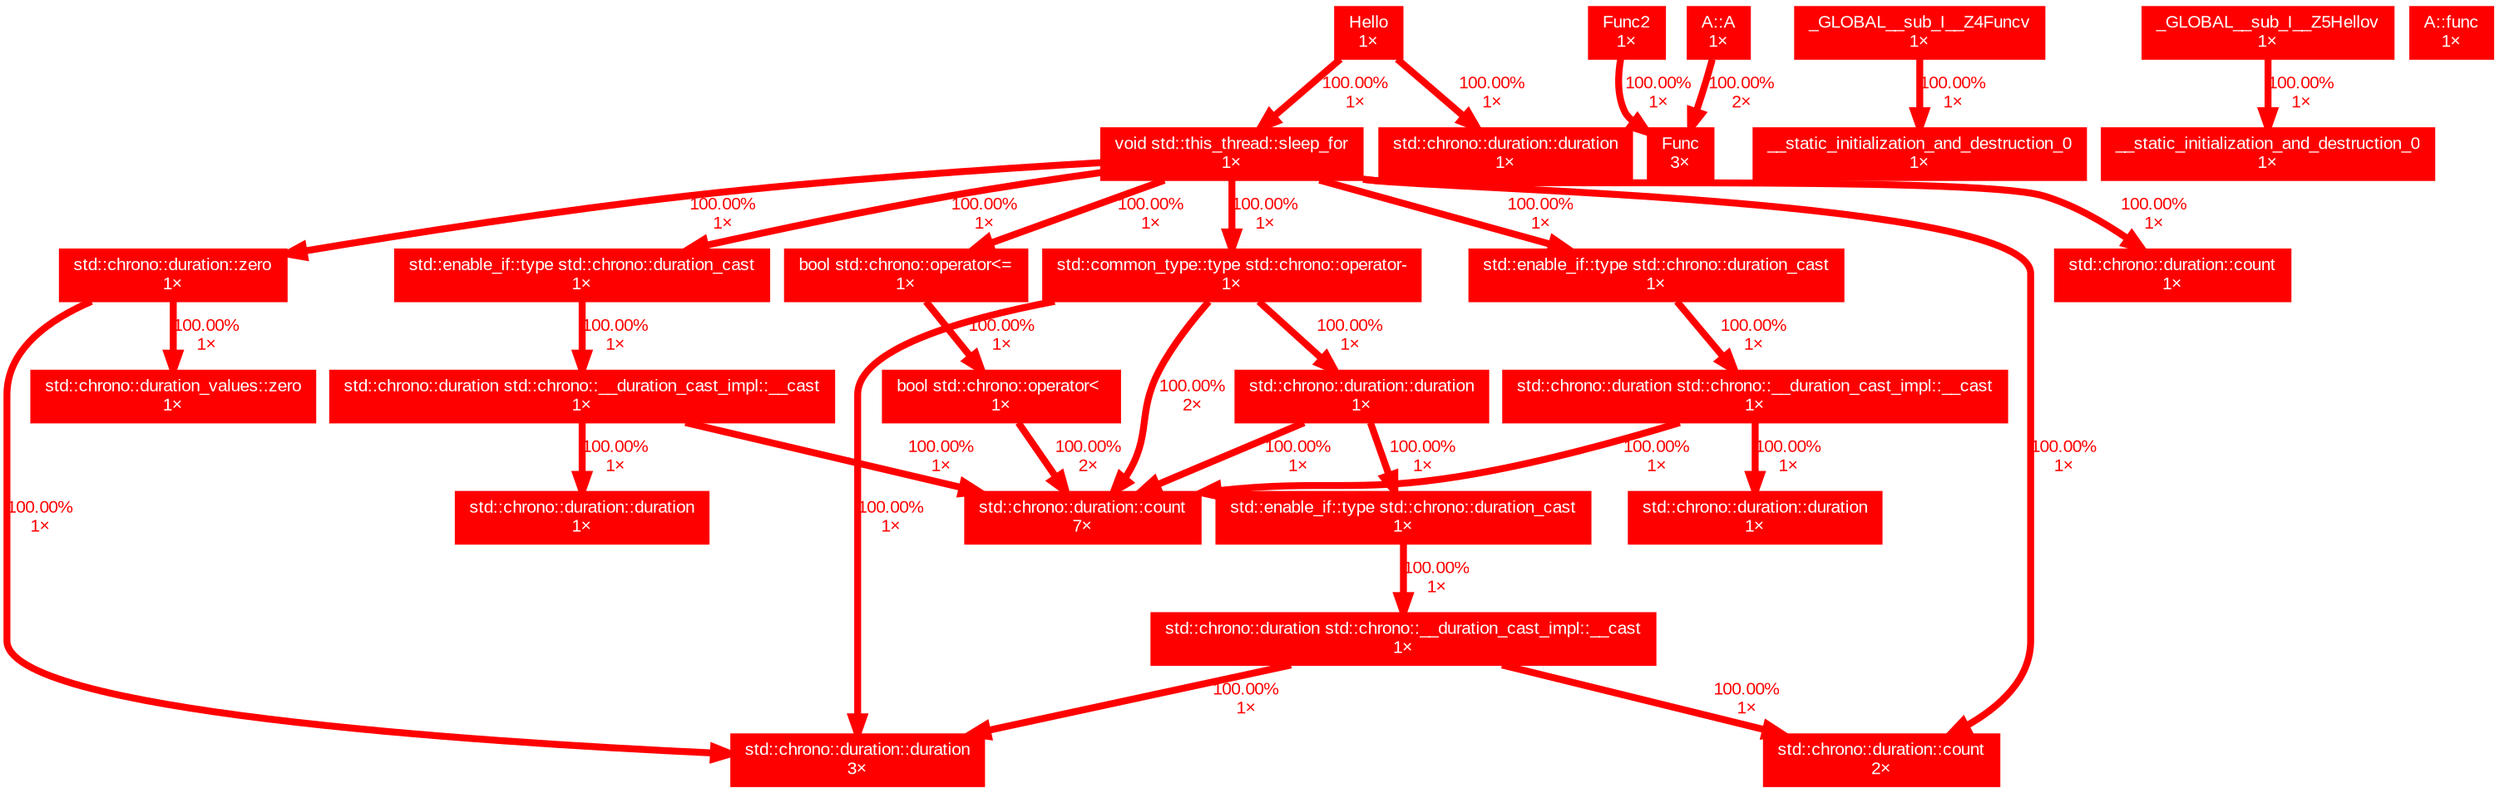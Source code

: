 digraph {
	graph [fontname=Arial, nodesep=0.125, ranksep=0.25];
	node [fontcolor=white, fontname=Arial, height=0, shape=box, style=filled, width=0];
	edge [fontname=Arial];
	8 [color="#ff0000", fontcolor="#ffffff", fontsize="10.00", label="std::chrono::duration::count\n7×"];
	9 [color="#ff0000", fontcolor="#ffffff", fontsize="10.00", label="Func\n3×"];
	10 [color="#ff0000", fontcolor="#ffffff", fontsize="10.00", label="std::chrono::duration::duration\n3×"];
	11 [color="#ff0000", fontcolor="#ffffff", fontsize="10.00", label="std::chrono::duration::count\n2×"];
	12 [color="#ff0000", fontcolor="#ffffff", fontsize="10.00", label="_GLOBAL__sub_I__Z4Funcv\n1×"];
	12 -> 15 [arrowsize="1.00", color="#ff0000", fontcolor="#ff0000", fontsize="10.00", label="100.00%\n1×", labeldistance="4.00", penwidth="4.00"];
	13 [color="#ff0000", fontcolor="#ffffff", fontsize="10.00", label="_GLOBAL__sub_I__Z5Hellov\n1×"];
	13 -> 14 [arrowsize="1.00", color="#ff0000", fontcolor="#ff0000", fontsize="10.00", label="100.00%\n1×", labeldistance="4.00", penwidth="4.00"];
	14 [color="#ff0000", fontcolor="#ffffff", fontsize="10.00", label="__static_initialization_and_destruction_0\n1×"];
	15 [color="#ff0000", fontcolor="#ffffff", fontsize="10.00", label="__static_initialization_and_destruction_0\n1×"];
	16 [color="#ff0000", fontcolor="#ffffff", fontsize="10.00", label="Func2\n1×"];
	16 -> 9 [arrowsize="1.00", color="#ff0000", fontcolor="#ff0000", fontsize="10.00", label="100.00%\n1×", labeldistance="4.00", penwidth="4.00"];
	17 [color="#ff0000", fontcolor="#ffffff", fontsize="10.00", label="Hello\n1×"];
	17 -> 21 [arrowsize="1.00", color="#ff0000", fontcolor="#ff0000", fontsize="10.00", label="100.00%\n1×", labeldistance="4.00", penwidth="4.00"];
	17 -> 31 [arrowsize="1.00", color="#ff0000", fontcolor="#ff0000", fontsize="10.00", label="100.00%\n1×", labeldistance="4.00", penwidth="4.00"];
	18 [color="#ff0000", fontcolor="#ffffff", fontsize="10.00", label="A::func\n1×"];
	19 [color="#ff0000", fontcolor="#ffffff", fontsize="10.00", label="A::A\n1×"];
	19 -> 9 [arrowsize="1.00", color="#ff0000", fontcolor="#ff0000", fontsize="10.00", label="100.00%\n2×", labeldistance="4.00", penwidth="4.00"];
	20 [color="#ff0000", fontcolor="#ffffff", fontsize="10.00", label="std::chrono::duration::count\n1×"];
	21 [color="#ff0000", fontcolor="#ffffff", fontsize="10.00", label="void std::this_thread::sleep_for\n1×"];
	21 -> 11 [arrowsize="1.00", color="#ff0000", fontcolor="#ff0000", fontsize="10.00", label="100.00%\n1×", labeldistance="4.00", penwidth="4.00"];
	21 -> 20 [arrowsize="1.00", color="#ff0000", fontcolor="#ff0000", fontsize="10.00", label="100.00%\n1×", labeldistance="4.00", penwidth="4.00"];
	21 -> 22 [arrowsize="1.00", color="#ff0000", fontcolor="#ff0000", fontsize="10.00", label="100.00%\n1×", labeldistance="4.00", penwidth="4.00"];
	21 -> 24 [arrowsize="1.00", color="#ff0000", fontcolor="#ff0000", fontsize="10.00", label="100.00%\n1×", labeldistance="4.00", penwidth="4.00"];
	21 -> 30 [arrowsize="1.00", color="#ff0000", fontcolor="#ff0000", fontsize="10.00", label="100.00%\n1×", labeldistance="4.00", penwidth="4.00"];
	21 -> 34 [arrowsize="1.00", color="#ff0000", fontcolor="#ff0000", fontsize="10.00", label="100.00%\n1×", labeldistance="4.00", penwidth="4.00"];
	21 -> 36 [arrowsize="1.00", color="#ff0000", fontcolor="#ff0000", fontsize="10.00", label="100.00%\n1×", labeldistance="4.00", penwidth="4.00"];
	22 [color="#ff0000", fontcolor="#ffffff", fontsize="10.00", label="std::enable_if::type std::chrono::duration_cast\n1×"];
	22 -> 26 [arrowsize="1.00", color="#ff0000", fontcolor="#ff0000", fontsize="10.00", label="100.00%\n1×", labeldistance="4.00", penwidth="4.00"];
	23 [color="#ff0000", fontcolor="#ffffff", fontsize="10.00", label="std::enable_if::type std::chrono::duration_cast\n1×"];
	23 -> 27 [arrowsize="1.00", color="#ff0000", fontcolor="#ff0000", fontsize="10.00", label="100.00%\n1×", labeldistance="4.00", penwidth="4.00"];
	24 [color="#ff0000", fontcolor="#ffffff", fontsize="10.00", label="std::enable_if::type std::chrono::duration_cast\n1×"];
	24 -> 28 [arrowsize="1.00", color="#ff0000", fontcolor="#ff0000", fontsize="10.00", label="100.00%\n1×", labeldistance="4.00", penwidth="4.00"];
	25 [color="#ff0000", fontcolor="#ffffff", fontsize="10.00", label="std::chrono::duration_values::zero\n1×"];
	26 [color="#ff0000", fontcolor="#ffffff", fontsize="10.00", label="std::chrono::duration std::chrono::__duration_cast_impl::__cast\n1×"];
	26 -> 8 [arrowsize="1.00", color="#ff0000", fontcolor="#ff0000", fontsize="10.00", label="100.00%\n1×", labeldistance="4.00", penwidth="4.00"];
	26 -> 29 [arrowsize="1.00", color="#ff0000", fontcolor="#ff0000", fontsize="10.00", label="100.00%\n1×", labeldistance="4.00", penwidth="4.00"];
	27 [color="#ff0000", fontcolor="#ffffff", fontsize="10.00", label="std::chrono::duration std::chrono::__duration_cast_impl::__cast\n1×"];
	27 -> 10 [arrowsize="1.00", color="#ff0000", fontcolor="#ff0000", fontsize="10.00", label="100.00%\n1×", labeldistance="4.00", penwidth="4.00"];
	27 -> 11 [arrowsize="1.00", color="#ff0000", fontcolor="#ff0000", fontsize="10.00", label="100.00%\n1×", labeldistance="4.00", penwidth="4.00"];
	28 [color="#ff0000", fontcolor="#ffffff", fontsize="10.00", label="std::chrono::duration std::chrono::__duration_cast_impl::__cast\n1×"];
	28 -> 8 [arrowsize="1.00", color="#ff0000", fontcolor="#ff0000", fontsize="10.00", label="100.00%\n1×", labeldistance="4.00", penwidth="4.00"];
	28 -> 33 [arrowsize="1.00", color="#ff0000", fontcolor="#ff0000", fontsize="10.00", label="100.00%\n1×", labeldistance="4.00", penwidth="4.00"];
	29 [color="#ff0000", fontcolor="#ffffff", fontsize="10.00", label="std::chrono::duration::duration\n1×"];
	30 [color="#ff0000", fontcolor="#ffffff", fontsize="10.00", label="std::chrono::duration::zero\n1×"];
	30 -> 10 [arrowsize="1.00", color="#ff0000", fontcolor="#ff0000", fontsize="10.00", label="100.00%\n1×", labeldistance="4.00", penwidth="4.00"];
	30 -> 25 [arrowsize="1.00", color="#ff0000", fontcolor="#ff0000", fontsize="10.00", label="100.00%\n1×", labeldistance="4.00", penwidth="4.00"];
	31 [color="#ff0000", fontcolor="#ffffff", fontsize="10.00", label="std::chrono::duration::duration\n1×"];
	32 [color="#ff0000", fontcolor="#ffffff", fontsize="10.00", label="std::chrono::duration::duration\n1×"];
	32 -> 8 [arrowsize="1.00", color="#ff0000", fontcolor="#ff0000", fontsize="10.00", label="100.00%\n1×", labeldistance="4.00", penwidth="4.00"];
	32 -> 23 [arrowsize="1.00", color="#ff0000", fontcolor="#ff0000", fontsize="10.00", label="100.00%\n1×", labeldistance="4.00", penwidth="4.00"];
	33 [color="#ff0000", fontcolor="#ffffff", fontsize="10.00", label="std::chrono::duration::duration\n1×"];
	34 [color="#ff0000", fontcolor="#ffffff", fontsize="10.00", label="bool std::chrono::operator<=\n1×"];
	34 -> 35 [arrowsize="1.00", color="#ff0000", fontcolor="#ff0000", fontsize="10.00", label="100.00%\n1×", labeldistance="4.00", penwidth="4.00"];
	35 [color="#ff0000", fontcolor="#ffffff", fontsize="10.00", label="bool std::chrono::operator< \n1×"];
	35 -> 8 [arrowsize="1.00", color="#ff0000", fontcolor="#ff0000", fontsize="10.00", label="100.00%\n2×", labeldistance="4.00", penwidth="4.00"];
	36 [color="#ff0000", fontcolor="#ffffff", fontsize="10.00", label="std::common_type::type std::chrono::operator-\n1×"];
	36 -> 8 [arrowsize="1.00", color="#ff0000", fontcolor="#ff0000", fontsize="10.00", label="100.00%\n2×", labeldistance="4.00", penwidth="4.00"];
	36 -> 10 [arrowsize="1.00", color="#ff0000", fontcolor="#ff0000", fontsize="10.00", label="100.00%\n1×", labeldistance="4.00", penwidth="4.00"];
	36 -> 32 [arrowsize="1.00", color="#ff0000", fontcolor="#ff0000", fontsize="10.00", label="100.00%\n1×", labeldistance="4.00", penwidth="4.00"];
}
